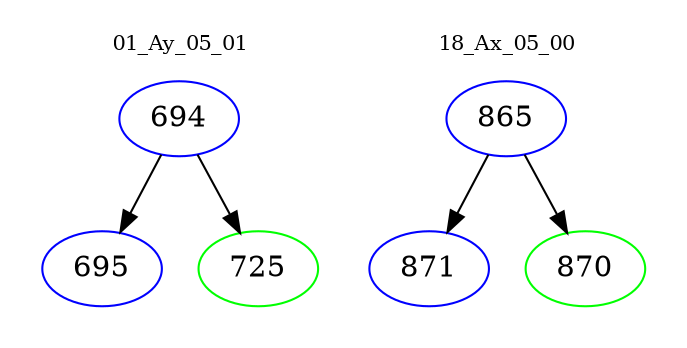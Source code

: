 digraph{
subgraph cluster_0 {
color = white
label = "01_Ay_05_01";
fontsize=10;
T0_694 [label="694", color="blue"]
T0_694 -> T0_695 [color="black"]
T0_695 [label="695", color="blue"]
T0_694 -> T0_725 [color="black"]
T0_725 [label="725", color="green"]
}
subgraph cluster_1 {
color = white
label = "18_Ax_05_00";
fontsize=10;
T1_865 [label="865", color="blue"]
T1_865 -> T1_871 [color="black"]
T1_871 [label="871", color="blue"]
T1_865 -> T1_870 [color="black"]
T1_870 [label="870", color="green"]
}
}
